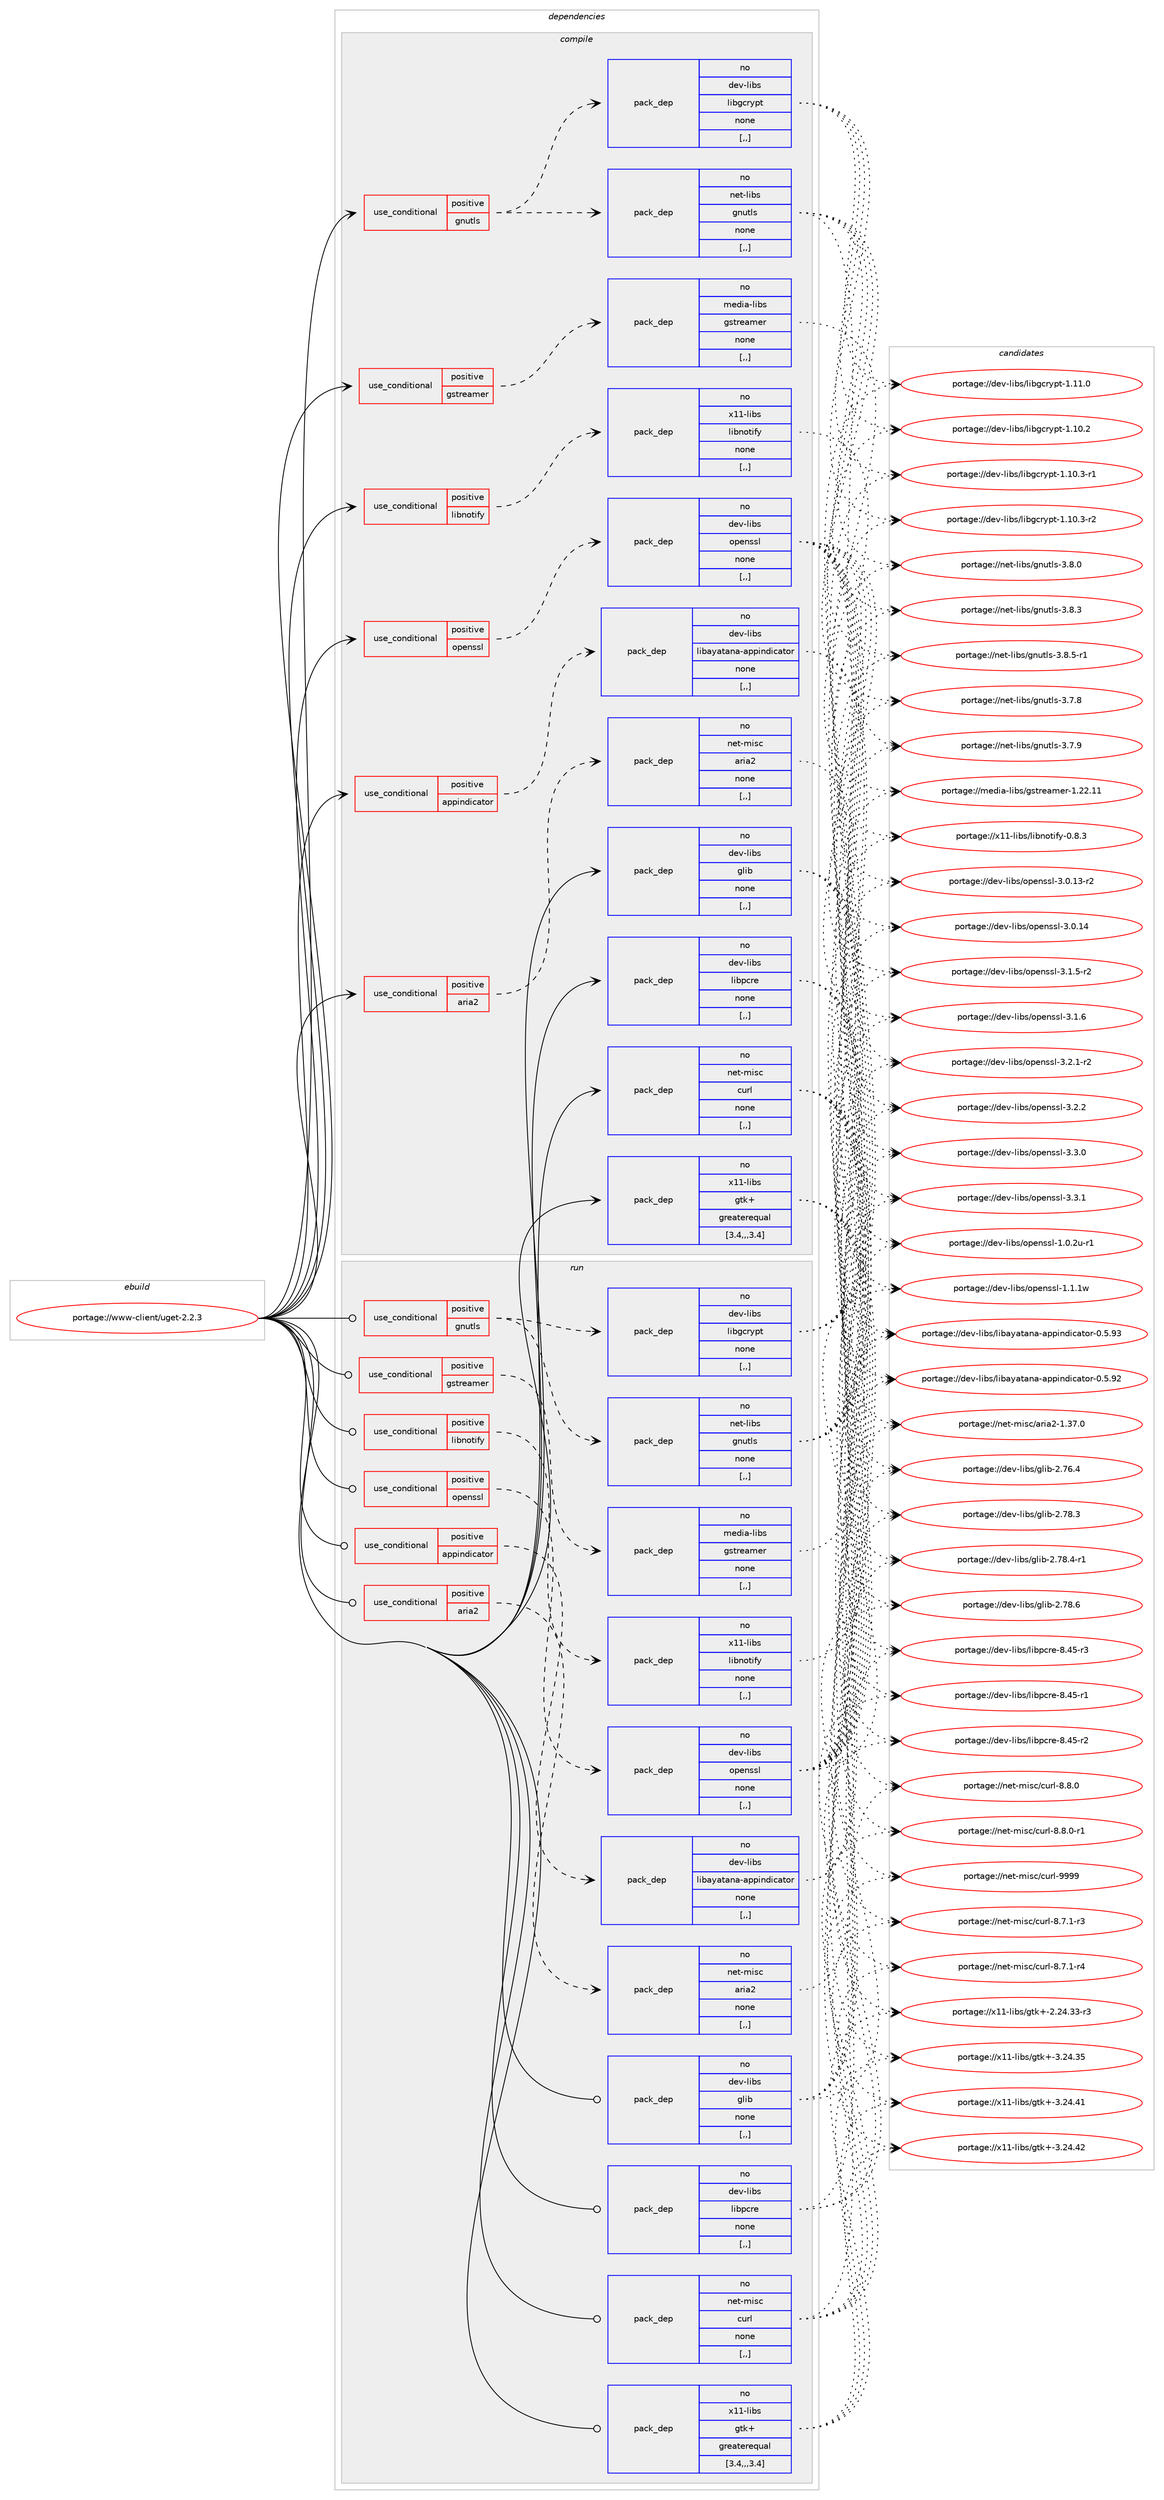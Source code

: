 digraph prolog {

# *************
# Graph options
# *************

newrank=true;
concentrate=true;
compound=true;
graph [rankdir=LR,fontname=Helvetica,fontsize=10,ranksep=1.5];#, ranksep=2.5, nodesep=0.2];
edge  [arrowhead=vee];
node  [fontname=Helvetica,fontsize=10];

# **********
# The ebuild
# **********

subgraph cluster_leftcol {
color=gray;
rank=same;
label=<<i>ebuild</i>>;
id [label="portage://www-client/uget-2.2.3", color=red, width=4, href="../www-client/uget-2.2.3.svg"];
}

# ****************
# The dependencies
# ****************

subgraph cluster_midcol {
color=gray;
label=<<i>dependencies</i>>;
subgraph cluster_compile {
fillcolor="#eeeeee";
style=filled;
label=<<i>compile</i>>;
subgraph cond117554 {
dependency442251 [label=<<TABLE BORDER="0" CELLBORDER="1" CELLSPACING="0" CELLPADDING="4"><TR><TD ROWSPAN="3" CELLPADDING="10">use_conditional</TD></TR><TR><TD>positive</TD></TR><TR><TD>appindicator</TD></TR></TABLE>>, shape=none, color=red];
subgraph pack321414 {
dependency442252 [label=<<TABLE BORDER="0" CELLBORDER="1" CELLSPACING="0" CELLPADDING="4" WIDTH="220"><TR><TD ROWSPAN="6" CELLPADDING="30">pack_dep</TD></TR><TR><TD WIDTH="110">no</TD></TR><TR><TD>dev-libs</TD></TR><TR><TD>libayatana-appindicator</TD></TR><TR><TD>none</TD></TR><TR><TD>[,,]</TD></TR></TABLE>>, shape=none, color=blue];
}
dependency442251:e -> dependency442252:w [weight=20,style="dashed",arrowhead="vee"];
}
id:e -> dependency442251:w [weight=20,style="solid",arrowhead="vee"];
subgraph cond117555 {
dependency442253 [label=<<TABLE BORDER="0" CELLBORDER="1" CELLSPACING="0" CELLPADDING="4"><TR><TD ROWSPAN="3" CELLPADDING="10">use_conditional</TD></TR><TR><TD>positive</TD></TR><TR><TD>aria2</TD></TR></TABLE>>, shape=none, color=red];
subgraph pack321415 {
dependency442254 [label=<<TABLE BORDER="0" CELLBORDER="1" CELLSPACING="0" CELLPADDING="4" WIDTH="220"><TR><TD ROWSPAN="6" CELLPADDING="30">pack_dep</TD></TR><TR><TD WIDTH="110">no</TD></TR><TR><TD>net-misc</TD></TR><TR><TD>aria2</TD></TR><TR><TD>none</TD></TR><TR><TD>[,,]</TD></TR></TABLE>>, shape=none, color=blue];
}
dependency442253:e -> dependency442254:w [weight=20,style="dashed",arrowhead="vee"];
}
id:e -> dependency442253:w [weight=20,style="solid",arrowhead="vee"];
subgraph cond117556 {
dependency442255 [label=<<TABLE BORDER="0" CELLBORDER="1" CELLSPACING="0" CELLPADDING="4"><TR><TD ROWSPAN="3" CELLPADDING="10">use_conditional</TD></TR><TR><TD>positive</TD></TR><TR><TD>gnutls</TD></TR></TABLE>>, shape=none, color=red];
subgraph pack321416 {
dependency442256 [label=<<TABLE BORDER="0" CELLBORDER="1" CELLSPACING="0" CELLPADDING="4" WIDTH="220"><TR><TD ROWSPAN="6" CELLPADDING="30">pack_dep</TD></TR><TR><TD WIDTH="110">no</TD></TR><TR><TD>net-libs</TD></TR><TR><TD>gnutls</TD></TR><TR><TD>none</TD></TR><TR><TD>[,,]</TD></TR></TABLE>>, shape=none, color=blue];
}
dependency442255:e -> dependency442256:w [weight=20,style="dashed",arrowhead="vee"];
subgraph pack321417 {
dependency442257 [label=<<TABLE BORDER="0" CELLBORDER="1" CELLSPACING="0" CELLPADDING="4" WIDTH="220"><TR><TD ROWSPAN="6" CELLPADDING="30">pack_dep</TD></TR><TR><TD WIDTH="110">no</TD></TR><TR><TD>dev-libs</TD></TR><TR><TD>libgcrypt</TD></TR><TR><TD>none</TD></TR><TR><TD>[,,]</TD></TR></TABLE>>, shape=none, color=blue];
}
dependency442255:e -> dependency442257:w [weight=20,style="dashed",arrowhead="vee"];
}
id:e -> dependency442255:w [weight=20,style="solid",arrowhead="vee"];
subgraph cond117557 {
dependency442258 [label=<<TABLE BORDER="0" CELLBORDER="1" CELLSPACING="0" CELLPADDING="4"><TR><TD ROWSPAN="3" CELLPADDING="10">use_conditional</TD></TR><TR><TD>positive</TD></TR><TR><TD>gstreamer</TD></TR></TABLE>>, shape=none, color=red];
subgraph pack321418 {
dependency442259 [label=<<TABLE BORDER="0" CELLBORDER="1" CELLSPACING="0" CELLPADDING="4" WIDTH="220"><TR><TD ROWSPAN="6" CELLPADDING="30">pack_dep</TD></TR><TR><TD WIDTH="110">no</TD></TR><TR><TD>media-libs</TD></TR><TR><TD>gstreamer</TD></TR><TR><TD>none</TD></TR><TR><TD>[,,]</TD></TR></TABLE>>, shape=none, color=blue];
}
dependency442258:e -> dependency442259:w [weight=20,style="dashed",arrowhead="vee"];
}
id:e -> dependency442258:w [weight=20,style="solid",arrowhead="vee"];
subgraph cond117558 {
dependency442260 [label=<<TABLE BORDER="0" CELLBORDER="1" CELLSPACING="0" CELLPADDING="4"><TR><TD ROWSPAN="3" CELLPADDING="10">use_conditional</TD></TR><TR><TD>positive</TD></TR><TR><TD>libnotify</TD></TR></TABLE>>, shape=none, color=red];
subgraph pack321419 {
dependency442261 [label=<<TABLE BORDER="0" CELLBORDER="1" CELLSPACING="0" CELLPADDING="4" WIDTH="220"><TR><TD ROWSPAN="6" CELLPADDING="30">pack_dep</TD></TR><TR><TD WIDTH="110">no</TD></TR><TR><TD>x11-libs</TD></TR><TR><TD>libnotify</TD></TR><TR><TD>none</TD></TR><TR><TD>[,,]</TD></TR></TABLE>>, shape=none, color=blue];
}
dependency442260:e -> dependency442261:w [weight=20,style="dashed",arrowhead="vee"];
}
id:e -> dependency442260:w [weight=20,style="solid",arrowhead="vee"];
subgraph cond117559 {
dependency442262 [label=<<TABLE BORDER="0" CELLBORDER="1" CELLSPACING="0" CELLPADDING="4"><TR><TD ROWSPAN="3" CELLPADDING="10">use_conditional</TD></TR><TR><TD>positive</TD></TR><TR><TD>openssl</TD></TR></TABLE>>, shape=none, color=red];
subgraph pack321420 {
dependency442263 [label=<<TABLE BORDER="0" CELLBORDER="1" CELLSPACING="0" CELLPADDING="4" WIDTH="220"><TR><TD ROWSPAN="6" CELLPADDING="30">pack_dep</TD></TR><TR><TD WIDTH="110">no</TD></TR><TR><TD>dev-libs</TD></TR><TR><TD>openssl</TD></TR><TR><TD>none</TD></TR><TR><TD>[,,]</TD></TR></TABLE>>, shape=none, color=blue];
}
dependency442262:e -> dependency442263:w [weight=20,style="dashed",arrowhead="vee"];
}
id:e -> dependency442262:w [weight=20,style="solid",arrowhead="vee"];
subgraph pack321421 {
dependency442264 [label=<<TABLE BORDER="0" CELLBORDER="1" CELLSPACING="0" CELLPADDING="4" WIDTH="220"><TR><TD ROWSPAN="6" CELLPADDING="30">pack_dep</TD></TR><TR><TD WIDTH="110">no</TD></TR><TR><TD>dev-libs</TD></TR><TR><TD>glib</TD></TR><TR><TD>none</TD></TR><TR><TD>[,,]</TD></TR></TABLE>>, shape=none, color=blue];
}
id:e -> dependency442264:w [weight=20,style="solid",arrowhead="vee"];
subgraph pack321422 {
dependency442265 [label=<<TABLE BORDER="0" CELLBORDER="1" CELLSPACING="0" CELLPADDING="4" WIDTH="220"><TR><TD ROWSPAN="6" CELLPADDING="30">pack_dep</TD></TR><TR><TD WIDTH="110">no</TD></TR><TR><TD>dev-libs</TD></TR><TR><TD>libpcre</TD></TR><TR><TD>none</TD></TR><TR><TD>[,,]</TD></TR></TABLE>>, shape=none, color=blue];
}
id:e -> dependency442265:w [weight=20,style="solid",arrowhead="vee"];
subgraph pack321423 {
dependency442266 [label=<<TABLE BORDER="0" CELLBORDER="1" CELLSPACING="0" CELLPADDING="4" WIDTH="220"><TR><TD ROWSPAN="6" CELLPADDING="30">pack_dep</TD></TR><TR><TD WIDTH="110">no</TD></TR><TR><TD>net-misc</TD></TR><TR><TD>curl</TD></TR><TR><TD>none</TD></TR><TR><TD>[,,]</TD></TR></TABLE>>, shape=none, color=blue];
}
id:e -> dependency442266:w [weight=20,style="solid",arrowhead="vee"];
subgraph pack321424 {
dependency442267 [label=<<TABLE BORDER="0" CELLBORDER="1" CELLSPACING="0" CELLPADDING="4" WIDTH="220"><TR><TD ROWSPAN="6" CELLPADDING="30">pack_dep</TD></TR><TR><TD WIDTH="110">no</TD></TR><TR><TD>x11-libs</TD></TR><TR><TD>gtk+</TD></TR><TR><TD>greaterequal</TD></TR><TR><TD>[3.4,,,3.4]</TD></TR></TABLE>>, shape=none, color=blue];
}
id:e -> dependency442267:w [weight=20,style="solid",arrowhead="vee"];
}
subgraph cluster_compileandrun {
fillcolor="#eeeeee";
style=filled;
label=<<i>compile and run</i>>;
}
subgraph cluster_run {
fillcolor="#eeeeee";
style=filled;
label=<<i>run</i>>;
subgraph cond117560 {
dependency442268 [label=<<TABLE BORDER="0" CELLBORDER="1" CELLSPACING="0" CELLPADDING="4"><TR><TD ROWSPAN="3" CELLPADDING="10">use_conditional</TD></TR><TR><TD>positive</TD></TR><TR><TD>appindicator</TD></TR></TABLE>>, shape=none, color=red];
subgraph pack321425 {
dependency442269 [label=<<TABLE BORDER="0" CELLBORDER="1" CELLSPACING="0" CELLPADDING="4" WIDTH="220"><TR><TD ROWSPAN="6" CELLPADDING="30">pack_dep</TD></TR><TR><TD WIDTH="110">no</TD></TR><TR><TD>dev-libs</TD></TR><TR><TD>libayatana-appindicator</TD></TR><TR><TD>none</TD></TR><TR><TD>[,,]</TD></TR></TABLE>>, shape=none, color=blue];
}
dependency442268:e -> dependency442269:w [weight=20,style="dashed",arrowhead="vee"];
}
id:e -> dependency442268:w [weight=20,style="solid",arrowhead="odot"];
subgraph cond117561 {
dependency442270 [label=<<TABLE BORDER="0" CELLBORDER="1" CELLSPACING="0" CELLPADDING="4"><TR><TD ROWSPAN="3" CELLPADDING="10">use_conditional</TD></TR><TR><TD>positive</TD></TR><TR><TD>aria2</TD></TR></TABLE>>, shape=none, color=red];
subgraph pack321426 {
dependency442271 [label=<<TABLE BORDER="0" CELLBORDER="1" CELLSPACING="0" CELLPADDING="4" WIDTH="220"><TR><TD ROWSPAN="6" CELLPADDING="30">pack_dep</TD></TR><TR><TD WIDTH="110">no</TD></TR><TR><TD>net-misc</TD></TR><TR><TD>aria2</TD></TR><TR><TD>none</TD></TR><TR><TD>[,,]</TD></TR></TABLE>>, shape=none, color=blue];
}
dependency442270:e -> dependency442271:w [weight=20,style="dashed",arrowhead="vee"];
}
id:e -> dependency442270:w [weight=20,style="solid",arrowhead="odot"];
subgraph cond117562 {
dependency442272 [label=<<TABLE BORDER="0" CELLBORDER="1" CELLSPACING="0" CELLPADDING="4"><TR><TD ROWSPAN="3" CELLPADDING="10">use_conditional</TD></TR><TR><TD>positive</TD></TR><TR><TD>gnutls</TD></TR></TABLE>>, shape=none, color=red];
subgraph pack321427 {
dependency442273 [label=<<TABLE BORDER="0" CELLBORDER="1" CELLSPACING="0" CELLPADDING="4" WIDTH="220"><TR><TD ROWSPAN="6" CELLPADDING="30">pack_dep</TD></TR><TR><TD WIDTH="110">no</TD></TR><TR><TD>net-libs</TD></TR><TR><TD>gnutls</TD></TR><TR><TD>none</TD></TR><TR><TD>[,,]</TD></TR></TABLE>>, shape=none, color=blue];
}
dependency442272:e -> dependency442273:w [weight=20,style="dashed",arrowhead="vee"];
subgraph pack321428 {
dependency442274 [label=<<TABLE BORDER="0" CELLBORDER="1" CELLSPACING="0" CELLPADDING="4" WIDTH="220"><TR><TD ROWSPAN="6" CELLPADDING="30">pack_dep</TD></TR><TR><TD WIDTH="110">no</TD></TR><TR><TD>dev-libs</TD></TR><TR><TD>libgcrypt</TD></TR><TR><TD>none</TD></TR><TR><TD>[,,]</TD></TR></TABLE>>, shape=none, color=blue];
}
dependency442272:e -> dependency442274:w [weight=20,style="dashed",arrowhead="vee"];
}
id:e -> dependency442272:w [weight=20,style="solid",arrowhead="odot"];
subgraph cond117563 {
dependency442275 [label=<<TABLE BORDER="0" CELLBORDER="1" CELLSPACING="0" CELLPADDING="4"><TR><TD ROWSPAN="3" CELLPADDING="10">use_conditional</TD></TR><TR><TD>positive</TD></TR><TR><TD>gstreamer</TD></TR></TABLE>>, shape=none, color=red];
subgraph pack321429 {
dependency442276 [label=<<TABLE BORDER="0" CELLBORDER="1" CELLSPACING="0" CELLPADDING="4" WIDTH="220"><TR><TD ROWSPAN="6" CELLPADDING="30">pack_dep</TD></TR><TR><TD WIDTH="110">no</TD></TR><TR><TD>media-libs</TD></TR><TR><TD>gstreamer</TD></TR><TR><TD>none</TD></TR><TR><TD>[,,]</TD></TR></TABLE>>, shape=none, color=blue];
}
dependency442275:e -> dependency442276:w [weight=20,style="dashed",arrowhead="vee"];
}
id:e -> dependency442275:w [weight=20,style="solid",arrowhead="odot"];
subgraph cond117564 {
dependency442277 [label=<<TABLE BORDER="0" CELLBORDER="1" CELLSPACING="0" CELLPADDING="4"><TR><TD ROWSPAN="3" CELLPADDING="10">use_conditional</TD></TR><TR><TD>positive</TD></TR><TR><TD>libnotify</TD></TR></TABLE>>, shape=none, color=red];
subgraph pack321430 {
dependency442278 [label=<<TABLE BORDER="0" CELLBORDER="1" CELLSPACING="0" CELLPADDING="4" WIDTH="220"><TR><TD ROWSPAN="6" CELLPADDING="30">pack_dep</TD></TR><TR><TD WIDTH="110">no</TD></TR><TR><TD>x11-libs</TD></TR><TR><TD>libnotify</TD></TR><TR><TD>none</TD></TR><TR><TD>[,,]</TD></TR></TABLE>>, shape=none, color=blue];
}
dependency442277:e -> dependency442278:w [weight=20,style="dashed",arrowhead="vee"];
}
id:e -> dependency442277:w [weight=20,style="solid",arrowhead="odot"];
subgraph cond117565 {
dependency442279 [label=<<TABLE BORDER="0" CELLBORDER="1" CELLSPACING="0" CELLPADDING="4"><TR><TD ROWSPAN="3" CELLPADDING="10">use_conditional</TD></TR><TR><TD>positive</TD></TR><TR><TD>openssl</TD></TR></TABLE>>, shape=none, color=red];
subgraph pack321431 {
dependency442280 [label=<<TABLE BORDER="0" CELLBORDER="1" CELLSPACING="0" CELLPADDING="4" WIDTH="220"><TR><TD ROWSPAN="6" CELLPADDING="30">pack_dep</TD></TR><TR><TD WIDTH="110">no</TD></TR><TR><TD>dev-libs</TD></TR><TR><TD>openssl</TD></TR><TR><TD>none</TD></TR><TR><TD>[,,]</TD></TR></TABLE>>, shape=none, color=blue];
}
dependency442279:e -> dependency442280:w [weight=20,style="dashed",arrowhead="vee"];
}
id:e -> dependency442279:w [weight=20,style="solid",arrowhead="odot"];
subgraph pack321432 {
dependency442281 [label=<<TABLE BORDER="0" CELLBORDER="1" CELLSPACING="0" CELLPADDING="4" WIDTH="220"><TR><TD ROWSPAN="6" CELLPADDING="30">pack_dep</TD></TR><TR><TD WIDTH="110">no</TD></TR><TR><TD>dev-libs</TD></TR><TR><TD>glib</TD></TR><TR><TD>none</TD></TR><TR><TD>[,,]</TD></TR></TABLE>>, shape=none, color=blue];
}
id:e -> dependency442281:w [weight=20,style="solid",arrowhead="odot"];
subgraph pack321433 {
dependency442282 [label=<<TABLE BORDER="0" CELLBORDER="1" CELLSPACING="0" CELLPADDING="4" WIDTH="220"><TR><TD ROWSPAN="6" CELLPADDING="30">pack_dep</TD></TR><TR><TD WIDTH="110">no</TD></TR><TR><TD>dev-libs</TD></TR><TR><TD>libpcre</TD></TR><TR><TD>none</TD></TR><TR><TD>[,,]</TD></TR></TABLE>>, shape=none, color=blue];
}
id:e -> dependency442282:w [weight=20,style="solid",arrowhead="odot"];
subgraph pack321434 {
dependency442283 [label=<<TABLE BORDER="0" CELLBORDER="1" CELLSPACING="0" CELLPADDING="4" WIDTH="220"><TR><TD ROWSPAN="6" CELLPADDING="30">pack_dep</TD></TR><TR><TD WIDTH="110">no</TD></TR><TR><TD>net-misc</TD></TR><TR><TD>curl</TD></TR><TR><TD>none</TD></TR><TR><TD>[,,]</TD></TR></TABLE>>, shape=none, color=blue];
}
id:e -> dependency442283:w [weight=20,style="solid",arrowhead="odot"];
subgraph pack321435 {
dependency442284 [label=<<TABLE BORDER="0" CELLBORDER="1" CELLSPACING="0" CELLPADDING="4" WIDTH="220"><TR><TD ROWSPAN="6" CELLPADDING="30">pack_dep</TD></TR><TR><TD WIDTH="110">no</TD></TR><TR><TD>x11-libs</TD></TR><TR><TD>gtk+</TD></TR><TR><TD>greaterequal</TD></TR><TR><TD>[3.4,,,3.4]</TD></TR></TABLE>>, shape=none, color=blue];
}
id:e -> dependency442284:w [weight=20,style="solid",arrowhead="odot"];
}
}

# **************
# The candidates
# **************

subgraph cluster_choices {
rank=same;
color=gray;
label=<<i>candidates</i>>;

subgraph choice321414 {
color=black;
nodesep=1;
choice10010111845108105981154710810598971219711697110974597112112105110100105999711611111445484653465750 [label="portage://dev-libs/libayatana-appindicator-0.5.92", color=red, width=4,href="../dev-libs/libayatana-appindicator-0.5.92.svg"];
choice10010111845108105981154710810598971219711697110974597112112105110100105999711611111445484653465751 [label="portage://dev-libs/libayatana-appindicator-0.5.93", color=red, width=4,href="../dev-libs/libayatana-appindicator-0.5.93.svg"];
dependency442252:e -> choice10010111845108105981154710810598971219711697110974597112112105110100105999711611111445484653465750:w [style=dotted,weight="100"];
dependency442252:e -> choice10010111845108105981154710810598971219711697110974597112112105110100105999711611111445484653465751:w [style=dotted,weight="100"];
}
subgraph choice321415 {
color=black;
nodesep=1;
choice11010111645109105115994797114105975045494651554648 [label="portage://net-misc/aria2-1.37.0", color=red, width=4,href="../net-misc/aria2-1.37.0.svg"];
dependency442254:e -> choice11010111645109105115994797114105975045494651554648:w [style=dotted,weight="100"];
}
subgraph choice321416 {
color=black;
nodesep=1;
choice110101116451081059811547103110117116108115455146554656 [label="portage://net-libs/gnutls-3.7.8", color=red, width=4,href="../net-libs/gnutls-3.7.8.svg"];
choice110101116451081059811547103110117116108115455146554657 [label="portage://net-libs/gnutls-3.7.9", color=red, width=4,href="../net-libs/gnutls-3.7.9.svg"];
choice110101116451081059811547103110117116108115455146564648 [label="portage://net-libs/gnutls-3.8.0", color=red, width=4,href="../net-libs/gnutls-3.8.0.svg"];
choice110101116451081059811547103110117116108115455146564651 [label="portage://net-libs/gnutls-3.8.3", color=red, width=4,href="../net-libs/gnutls-3.8.3.svg"];
choice1101011164510810598115471031101171161081154551465646534511449 [label="portage://net-libs/gnutls-3.8.5-r1", color=red, width=4,href="../net-libs/gnutls-3.8.5-r1.svg"];
dependency442256:e -> choice110101116451081059811547103110117116108115455146554656:w [style=dotted,weight="100"];
dependency442256:e -> choice110101116451081059811547103110117116108115455146554657:w [style=dotted,weight="100"];
dependency442256:e -> choice110101116451081059811547103110117116108115455146564648:w [style=dotted,weight="100"];
dependency442256:e -> choice110101116451081059811547103110117116108115455146564651:w [style=dotted,weight="100"];
dependency442256:e -> choice1101011164510810598115471031101171161081154551465646534511449:w [style=dotted,weight="100"];
}
subgraph choice321417 {
color=black;
nodesep=1;
choice100101118451081059811547108105981039911412111211645494649484650 [label="portage://dev-libs/libgcrypt-1.10.2", color=red, width=4,href="../dev-libs/libgcrypt-1.10.2.svg"];
choice1001011184510810598115471081059810399114121112116454946494846514511449 [label="portage://dev-libs/libgcrypt-1.10.3-r1", color=red, width=4,href="../dev-libs/libgcrypt-1.10.3-r1.svg"];
choice1001011184510810598115471081059810399114121112116454946494846514511450 [label="portage://dev-libs/libgcrypt-1.10.3-r2", color=red, width=4,href="../dev-libs/libgcrypt-1.10.3-r2.svg"];
choice100101118451081059811547108105981039911412111211645494649494648 [label="portage://dev-libs/libgcrypt-1.11.0", color=red, width=4,href="../dev-libs/libgcrypt-1.11.0.svg"];
dependency442257:e -> choice100101118451081059811547108105981039911412111211645494649484650:w [style=dotted,weight="100"];
dependency442257:e -> choice1001011184510810598115471081059810399114121112116454946494846514511449:w [style=dotted,weight="100"];
dependency442257:e -> choice1001011184510810598115471081059810399114121112116454946494846514511450:w [style=dotted,weight="100"];
dependency442257:e -> choice100101118451081059811547108105981039911412111211645494649494648:w [style=dotted,weight="100"];
}
subgraph choice321418 {
color=black;
nodesep=1;
choice10910110010597451081059811547103115116114101971091011144549465050464949 [label="portage://media-libs/gstreamer-1.22.11", color=red, width=4,href="../media-libs/gstreamer-1.22.11.svg"];
dependency442259:e -> choice10910110010597451081059811547103115116114101971091011144549465050464949:w [style=dotted,weight="100"];
}
subgraph choice321419 {
color=black;
nodesep=1;
choice120494945108105981154710810598110111116105102121454846564651 [label="portage://x11-libs/libnotify-0.8.3", color=red, width=4,href="../x11-libs/libnotify-0.8.3.svg"];
dependency442261:e -> choice120494945108105981154710810598110111116105102121454846564651:w [style=dotted,weight="100"];
}
subgraph choice321420 {
color=black;
nodesep=1;
choice1001011184510810598115471111121011101151151084549464846501174511449 [label="portage://dev-libs/openssl-1.0.2u-r1", color=red, width=4,href="../dev-libs/openssl-1.0.2u-r1.svg"];
choice100101118451081059811547111112101110115115108454946494649119 [label="portage://dev-libs/openssl-1.1.1w", color=red, width=4,href="../dev-libs/openssl-1.1.1w.svg"];
choice100101118451081059811547111112101110115115108455146484649514511450 [label="portage://dev-libs/openssl-3.0.13-r2", color=red, width=4,href="../dev-libs/openssl-3.0.13-r2.svg"];
choice10010111845108105981154711111210111011511510845514648464952 [label="portage://dev-libs/openssl-3.0.14", color=red, width=4,href="../dev-libs/openssl-3.0.14.svg"];
choice1001011184510810598115471111121011101151151084551464946534511450 [label="portage://dev-libs/openssl-3.1.5-r2", color=red, width=4,href="../dev-libs/openssl-3.1.5-r2.svg"];
choice100101118451081059811547111112101110115115108455146494654 [label="portage://dev-libs/openssl-3.1.6", color=red, width=4,href="../dev-libs/openssl-3.1.6.svg"];
choice1001011184510810598115471111121011101151151084551465046494511450 [label="portage://dev-libs/openssl-3.2.1-r2", color=red, width=4,href="../dev-libs/openssl-3.2.1-r2.svg"];
choice100101118451081059811547111112101110115115108455146504650 [label="portage://dev-libs/openssl-3.2.2", color=red, width=4,href="../dev-libs/openssl-3.2.2.svg"];
choice100101118451081059811547111112101110115115108455146514648 [label="portage://dev-libs/openssl-3.3.0", color=red, width=4,href="../dev-libs/openssl-3.3.0.svg"];
choice100101118451081059811547111112101110115115108455146514649 [label="portage://dev-libs/openssl-3.3.1", color=red, width=4,href="../dev-libs/openssl-3.3.1.svg"];
dependency442263:e -> choice1001011184510810598115471111121011101151151084549464846501174511449:w [style=dotted,weight="100"];
dependency442263:e -> choice100101118451081059811547111112101110115115108454946494649119:w [style=dotted,weight="100"];
dependency442263:e -> choice100101118451081059811547111112101110115115108455146484649514511450:w [style=dotted,weight="100"];
dependency442263:e -> choice10010111845108105981154711111210111011511510845514648464952:w [style=dotted,weight="100"];
dependency442263:e -> choice1001011184510810598115471111121011101151151084551464946534511450:w [style=dotted,weight="100"];
dependency442263:e -> choice100101118451081059811547111112101110115115108455146494654:w [style=dotted,weight="100"];
dependency442263:e -> choice1001011184510810598115471111121011101151151084551465046494511450:w [style=dotted,weight="100"];
dependency442263:e -> choice100101118451081059811547111112101110115115108455146504650:w [style=dotted,weight="100"];
dependency442263:e -> choice100101118451081059811547111112101110115115108455146514648:w [style=dotted,weight="100"];
dependency442263:e -> choice100101118451081059811547111112101110115115108455146514649:w [style=dotted,weight="100"];
}
subgraph choice321421 {
color=black;
nodesep=1;
choice1001011184510810598115471031081059845504655544652 [label="portage://dev-libs/glib-2.76.4", color=red, width=4,href="../dev-libs/glib-2.76.4.svg"];
choice1001011184510810598115471031081059845504655564651 [label="portage://dev-libs/glib-2.78.3", color=red, width=4,href="../dev-libs/glib-2.78.3.svg"];
choice10010111845108105981154710310810598455046555646524511449 [label="portage://dev-libs/glib-2.78.4-r1", color=red, width=4,href="../dev-libs/glib-2.78.4-r1.svg"];
choice1001011184510810598115471031081059845504655564654 [label="portage://dev-libs/glib-2.78.6", color=red, width=4,href="../dev-libs/glib-2.78.6.svg"];
dependency442264:e -> choice1001011184510810598115471031081059845504655544652:w [style=dotted,weight="100"];
dependency442264:e -> choice1001011184510810598115471031081059845504655564651:w [style=dotted,weight="100"];
dependency442264:e -> choice10010111845108105981154710310810598455046555646524511449:w [style=dotted,weight="100"];
dependency442264:e -> choice1001011184510810598115471031081059845504655564654:w [style=dotted,weight="100"];
}
subgraph choice321422 {
color=black;
nodesep=1;
choice100101118451081059811547108105981129911410145564652534511449 [label="portage://dev-libs/libpcre-8.45-r1", color=red, width=4,href="../dev-libs/libpcre-8.45-r1.svg"];
choice100101118451081059811547108105981129911410145564652534511450 [label="portage://dev-libs/libpcre-8.45-r2", color=red, width=4,href="../dev-libs/libpcre-8.45-r2.svg"];
choice100101118451081059811547108105981129911410145564652534511451 [label="portage://dev-libs/libpcre-8.45-r3", color=red, width=4,href="../dev-libs/libpcre-8.45-r3.svg"];
dependency442265:e -> choice100101118451081059811547108105981129911410145564652534511449:w [style=dotted,weight="100"];
dependency442265:e -> choice100101118451081059811547108105981129911410145564652534511450:w [style=dotted,weight="100"];
dependency442265:e -> choice100101118451081059811547108105981129911410145564652534511451:w [style=dotted,weight="100"];
}
subgraph choice321423 {
color=black;
nodesep=1;
choice110101116451091051159947991171141084556465546494511451 [label="portage://net-misc/curl-8.7.1-r3", color=red, width=4,href="../net-misc/curl-8.7.1-r3.svg"];
choice110101116451091051159947991171141084556465546494511452 [label="portage://net-misc/curl-8.7.1-r4", color=red, width=4,href="../net-misc/curl-8.7.1-r4.svg"];
choice11010111645109105115994799117114108455646564648 [label="portage://net-misc/curl-8.8.0", color=red, width=4,href="../net-misc/curl-8.8.0.svg"];
choice110101116451091051159947991171141084556465646484511449 [label="portage://net-misc/curl-8.8.0-r1", color=red, width=4,href="../net-misc/curl-8.8.0-r1.svg"];
choice110101116451091051159947991171141084557575757 [label="portage://net-misc/curl-9999", color=red, width=4,href="../net-misc/curl-9999.svg"];
dependency442266:e -> choice110101116451091051159947991171141084556465546494511451:w [style=dotted,weight="100"];
dependency442266:e -> choice110101116451091051159947991171141084556465546494511452:w [style=dotted,weight="100"];
dependency442266:e -> choice11010111645109105115994799117114108455646564648:w [style=dotted,weight="100"];
dependency442266:e -> choice110101116451091051159947991171141084556465646484511449:w [style=dotted,weight="100"];
dependency442266:e -> choice110101116451091051159947991171141084557575757:w [style=dotted,weight="100"];
}
subgraph choice321424 {
color=black;
nodesep=1;
choice12049494510810598115471031161074345504650524651514511451 [label="portage://x11-libs/gtk+-2.24.33-r3", color=red, width=4,href="../x11-libs/gtk+-2.24.33-r3.svg"];
choice1204949451081059811547103116107434551465052465153 [label="portage://x11-libs/gtk+-3.24.35", color=red, width=4,href="../x11-libs/gtk+-3.24.35.svg"];
choice1204949451081059811547103116107434551465052465249 [label="portage://x11-libs/gtk+-3.24.41", color=red, width=4,href="../x11-libs/gtk+-3.24.41.svg"];
choice1204949451081059811547103116107434551465052465250 [label="portage://x11-libs/gtk+-3.24.42", color=red, width=4,href="../x11-libs/gtk+-3.24.42.svg"];
dependency442267:e -> choice12049494510810598115471031161074345504650524651514511451:w [style=dotted,weight="100"];
dependency442267:e -> choice1204949451081059811547103116107434551465052465153:w [style=dotted,weight="100"];
dependency442267:e -> choice1204949451081059811547103116107434551465052465249:w [style=dotted,weight="100"];
dependency442267:e -> choice1204949451081059811547103116107434551465052465250:w [style=dotted,weight="100"];
}
subgraph choice321425 {
color=black;
nodesep=1;
choice10010111845108105981154710810598971219711697110974597112112105110100105999711611111445484653465750 [label="portage://dev-libs/libayatana-appindicator-0.5.92", color=red, width=4,href="../dev-libs/libayatana-appindicator-0.5.92.svg"];
choice10010111845108105981154710810598971219711697110974597112112105110100105999711611111445484653465751 [label="portage://dev-libs/libayatana-appindicator-0.5.93", color=red, width=4,href="../dev-libs/libayatana-appindicator-0.5.93.svg"];
dependency442269:e -> choice10010111845108105981154710810598971219711697110974597112112105110100105999711611111445484653465750:w [style=dotted,weight="100"];
dependency442269:e -> choice10010111845108105981154710810598971219711697110974597112112105110100105999711611111445484653465751:w [style=dotted,weight="100"];
}
subgraph choice321426 {
color=black;
nodesep=1;
choice11010111645109105115994797114105975045494651554648 [label="portage://net-misc/aria2-1.37.0", color=red, width=4,href="../net-misc/aria2-1.37.0.svg"];
dependency442271:e -> choice11010111645109105115994797114105975045494651554648:w [style=dotted,weight="100"];
}
subgraph choice321427 {
color=black;
nodesep=1;
choice110101116451081059811547103110117116108115455146554656 [label="portage://net-libs/gnutls-3.7.8", color=red, width=4,href="../net-libs/gnutls-3.7.8.svg"];
choice110101116451081059811547103110117116108115455146554657 [label="portage://net-libs/gnutls-3.7.9", color=red, width=4,href="../net-libs/gnutls-3.7.9.svg"];
choice110101116451081059811547103110117116108115455146564648 [label="portage://net-libs/gnutls-3.8.0", color=red, width=4,href="../net-libs/gnutls-3.8.0.svg"];
choice110101116451081059811547103110117116108115455146564651 [label="portage://net-libs/gnutls-3.8.3", color=red, width=4,href="../net-libs/gnutls-3.8.3.svg"];
choice1101011164510810598115471031101171161081154551465646534511449 [label="portage://net-libs/gnutls-3.8.5-r1", color=red, width=4,href="../net-libs/gnutls-3.8.5-r1.svg"];
dependency442273:e -> choice110101116451081059811547103110117116108115455146554656:w [style=dotted,weight="100"];
dependency442273:e -> choice110101116451081059811547103110117116108115455146554657:w [style=dotted,weight="100"];
dependency442273:e -> choice110101116451081059811547103110117116108115455146564648:w [style=dotted,weight="100"];
dependency442273:e -> choice110101116451081059811547103110117116108115455146564651:w [style=dotted,weight="100"];
dependency442273:e -> choice1101011164510810598115471031101171161081154551465646534511449:w [style=dotted,weight="100"];
}
subgraph choice321428 {
color=black;
nodesep=1;
choice100101118451081059811547108105981039911412111211645494649484650 [label="portage://dev-libs/libgcrypt-1.10.2", color=red, width=4,href="../dev-libs/libgcrypt-1.10.2.svg"];
choice1001011184510810598115471081059810399114121112116454946494846514511449 [label="portage://dev-libs/libgcrypt-1.10.3-r1", color=red, width=4,href="../dev-libs/libgcrypt-1.10.3-r1.svg"];
choice1001011184510810598115471081059810399114121112116454946494846514511450 [label="portage://dev-libs/libgcrypt-1.10.3-r2", color=red, width=4,href="../dev-libs/libgcrypt-1.10.3-r2.svg"];
choice100101118451081059811547108105981039911412111211645494649494648 [label="portage://dev-libs/libgcrypt-1.11.0", color=red, width=4,href="../dev-libs/libgcrypt-1.11.0.svg"];
dependency442274:e -> choice100101118451081059811547108105981039911412111211645494649484650:w [style=dotted,weight="100"];
dependency442274:e -> choice1001011184510810598115471081059810399114121112116454946494846514511449:w [style=dotted,weight="100"];
dependency442274:e -> choice1001011184510810598115471081059810399114121112116454946494846514511450:w [style=dotted,weight="100"];
dependency442274:e -> choice100101118451081059811547108105981039911412111211645494649494648:w [style=dotted,weight="100"];
}
subgraph choice321429 {
color=black;
nodesep=1;
choice10910110010597451081059811547103115116114101971091011144549465050464949 [label="portage://media-libs/gstreamer-1.22.11", color=red, width=4,href="../media-libs/gstreamer-1.22.11.svg"];
dependency442276:e -> choice10910110010597451081059811547103115116114101971091011144549465050464949:w [style=dotted,weight="100"];
}
subgraph choice321430 {
color=black;
nodesep=1;
choice120494945108105981154710810598110111116105102121454846564651 [label="portage://x11-libs/libnotify-0.8.3", color=red, width=4,href="../x11-libs/libnotify-0.8.3.svg"];
dependency442278:e -> choice120494945108105981154710810598110111116105102121454846564651:w [style=dotted,weight="100"];
}
subgraph choice321431 {
color=black;
nodesep=1;
choice1001011184510810598115471111121011101151151084549464846501174511449 [label="portage://dev-libs/openssl-1.0.2u-r1", color=red, width=4,href="../dev-libs/openssl-1.0.2u-r1.svg"];
choice100101118451081059811547111112101110115115108454946494649119 [label="portage://dev-libs/openssl-1.1.1w", color=red, width=4,href="../dev-libs/openssl-1.1.1w.svg"];
choice100101118451081059811547111112101110115115108455146484649514511450 [label="portage://dev-libs/openssl-3.0.13-r2", color=red, width=4,href="../dev-libs/openssl-3.0.13-r2.svg"];
choice10010111845108105981154711111210111011511510845514648464952 [label="portage://dev-libs/openssl-3.0.14", color=red, width=4,href="../dev-libs/openssl-3.0.14.svg"];
choice1001011184510810598115471111121011101151151084551464946534511450 [label="portage://dev-libs/openssl-3.1.5-r2", color=red, width=4,href="../dev-libs/openssl-3.1.5-r2.svg"];
choice100101118451081059811547111112101110115115108455146494654 [label="portage://dev-libs/openssl-3.1.6", color=red, width=4,href="../dev-libs/openssl-3.1.6.svg"];
choice1001011184510810598115471111121011101151151084551465046494511450 [label="portage://dev-libs/openssl-3.2.1-r2", color=red, width=4,href="../dev-libs/openssl-3.2.1-r2.svg"];
choice100101118451081059811547111112101110115115108455146504650 [label="portage://dev-libs/openssl-3.2.2", color=red, width=4,href="../dev-libs/openssl-3.2.2.svg"];
choice100101118451081059811547111112101110115115108455146514648 [label="portage://dev-libs/openssl-3.3.0", color=red, width=4,href="../dev-libs/openssl-3.3.0.svg"];
choice100101118451081059811547111112101110115115108455146514649 [label="portage://dev-libs/openssl-3.3.1", color=red, width=4,href="../dev-libs/openssl-3.3.1.svg"];
dependency442280:e -> choice1001011184510810598115471111121011101151151084549464846501174511449:w [style=dotted,weight="100"];
dependency442280:e -> choice100101118451081059811547111112101110115115108454946494649119:w [style=dotted,weight="100"];
dependency442280:e -> choice100101118451081059811547111112101110115115108455146484649514511450:w [style=dotted,weight="100"];
dependency442280:e -> choice10010111845108105981154711111210111011511510845514648464952:w [style=dotted,weight="100"];
dependency442280:e -> choice1001011184510810598115471111121011101151151084551464946534511450:w [style=dotted,weight="100"];
dependency442280:e -> choice100101118451081059811547111112101110115115108455146494654:w [style=dotted,weight="100"];
dependency442280:e -> choice1001011184510810598115471111121011101151151084551465046494511450:w [style=dotted,weight="100"];
dependency442280:e -> choice100101118451081059811547111112101110115115108455146504650:w [style=dotted,weight="100"];
dependency442280:e -> choice100101118451081059811547111112101110115115108455146514648:w [style=dotted,weight="100"];
dependency442280:e -> choice100101118451081059811547111112101110115115108455146514649:w [style=dotted,weight="100"];
}
subgraph choice321432 {
color=black;
nodesep=1;
choice1001011184510810598115471031081059845504655544652 [label="portage://dev-libs/glib-2.76.4", color=red, width=4,href="../dev-libs/glib-2.76.4.svg"];
choice1001011184510810598115471031081059845504655564651 [label="portage://dev-libs/glib-2.78.3", color=red, width=4,href="../dev-libs/glib-2.78.3.svg"];
choice10010111845108105981154710310810598455046555646524511449 [label="portage://dev-libs/glib-2.78.4-r1", color=red, width=4,href="../dev-libs/glib-2.78.4-r1.svg"];
choice1001011184510810598115471031081059845504655564654 [label="portage://dev-libs/glib-2.78.6", color=red, width=4,href="../dev-libs/glib-2.78.6.svg"];
dependency442281:e -> choice1001011184510810598115471031081059845504655544652:w [style=dotted,weight="100"];
dependency442281:e -> choice1001011184510810598115471031081059845504655564651:w [style=dotted,weight="100"];
dependency442281:e -> choice10010111845108105981154710310810598455046555646524511449:w [style=dotted,weight="100"];
dependency442281:e -> choice1001011184510810598115471031081059845504655564654:w [style=dotted,weight="100"];
}
subgraph choice321433 {
color=black;
nodesep=1;
choice100101118451081059811547108105981129911410145564652534511449 [label="portage://dev-libs/libpcre-8.45-r1", color=red, width=4,href="../dev-libs/libpcre-8.45-r1.svg"];
choice100101118451081059811547108105981129911410145564652534511450 [label="portage://dev-libs/libpcre-8.45-r2", color=red, width=4,href="../dev-libs/libpcre-8.45-r2.svg"];
choice100101118451081059811547108105981129911410145564652534511451 [label="portage://dev-libs/libpcre-8.45-r3", color=red, width=4,href="../dev-libs/libpcre-8.45-r3.svg"];
dependency442282:e -> choice100101118451081059811547108105981129911410145564652534511449:w [style=dotted,weight="100"];
dependency442282:e -> choice100101118451081059811547108105981129911410145564652534511450:w [style=dotted,weight="100"];
dependency442282:e -> choice100101118451081059811547108105981129911410145564652534511451:w [style=dotted,weight="100"];
}
subgraph choice321434 {
color=black;
nodesep=1;
choice110101116451091051159947991171141084556465546494511451 [label="portage://net-misc/curl-8.7.1-r3", color=red, width=4,href="../net-misc/curl-8.7.1-r3.svg"];
choice110101116451091051159947991171141084556465546494511452 [label="portage://net-misc/curl-8.7.1-r4", color=red, width=4,href="../net-misc/curl-8.7.1-r4.svg"];
choice11010111645109105115994799117114108455646564648 [label="portage://net-misc/curl-8.8.0", color=red, width=4,href="../net-misc/curl-8.8.0.svg"];
choice110101116451091051159947991171141084556465646484511449 [label="portage://net-misc/curl-8.8.0-r1", color=red, width=4,href="../net-misc/curl-8.8.0-r1.svg"];
choice110101116451091051159947991171141084557575757 [label="portage://net-misc/curl-9999", color=red, width=4,href="../net-misc/curl-9999.svg"];
dependency442283:e -> choice110101116451091051159947991171141084556465546494511451:w [style=dotted,weight="100"];
dependency442283:e -> choice110101116451091051159947991171141084556465546494511452:w [style=dotted,weight="100"];
dependency442283:e -> choice11010111645109105115994799117114108455646564648:w [style=dotted,weight="100"];
dependency442283:e -> choice110101116451091051159947991171141084556465646484511449:w [style=dotted,weight="100"];
dependency442283:e -> choice110101116451091051159947991171141084557575757:w [style=dotted,weight="100"];
}
subgraph choice321435 {
color=black;
nodesep=1;
choice12049494510810598115471031161074345504650524651514511451 [label="portage://x11-libs/gtk+-2.24.33-r3", color=red, width=4,href="../x11-libs/gtk+-2.24.33-r3.svg"];
choice1204949451081059811547103116107434551465052465153 [label="portage://x11-libs/gtk+-3.24.35", color=red, width=4,href="../x11-libs/gtk+-3.24.35.svg"];
choice1204949451081059811547103116107434551465052465249 [label="portage://x11-libs/gtk+-3.24.41", color=red, width=4,href="../x11-libs/gtk+-3.24.41.svg"];
choice1204949451081059811547103116107434551465052465250 [label="portage://x11-libs/gtk+-3.24.42", color=red, width=4,href="../x11-libs/gtk+-3.24.42.svg"];
dependency442284:e -> choice12049494510810598115471031161074345504650524651514511451:w [style=dotted,weight="100"];
dependency442284:e -> choice1204949451081059811547103116107434551465052465153:w [style=dotted,weight="100"];
dependency442284:e -> choice1204949451081059811547103116107434551465052465249:w [style=dotted,weight="100"];
dependency442284:e -> choice1204949451081059811547103116107434551465052465250:w [style=dotted,weight="100"];
}
}

}
